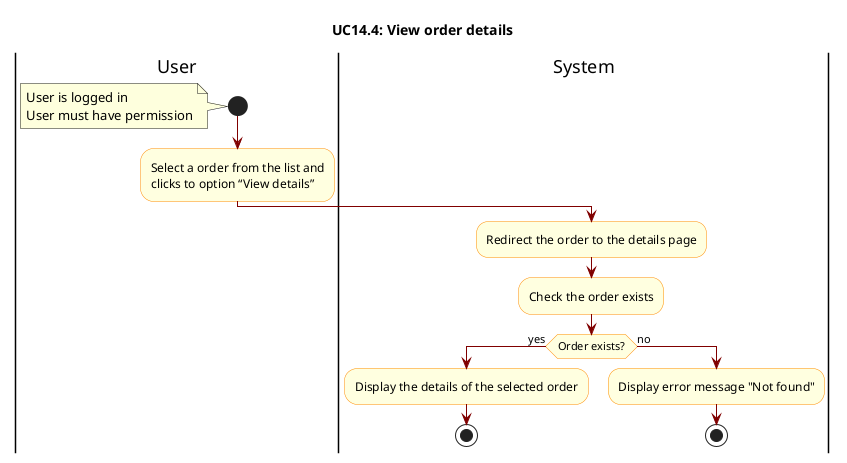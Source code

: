 @startuml

skinparam ActivityBackgroundColor LightYellow
skinparam ActivityBorderColor DarkOrange
skinparam ArrowColor Maroon

title UC14.4: View order details

|User|
start
note left
    User is logged in  
    User must have permission
end note

|User|
:Select a order from the list and 
clicks to option “View details”;

|System|
:Redirect the order to the details page;
:Check the order exists;

if(Order exists?) then(yes)    
    :Display the details of the selected order;
    stop
else(no)
    :Display error message "Not found";
    stop
endif


@enduml
